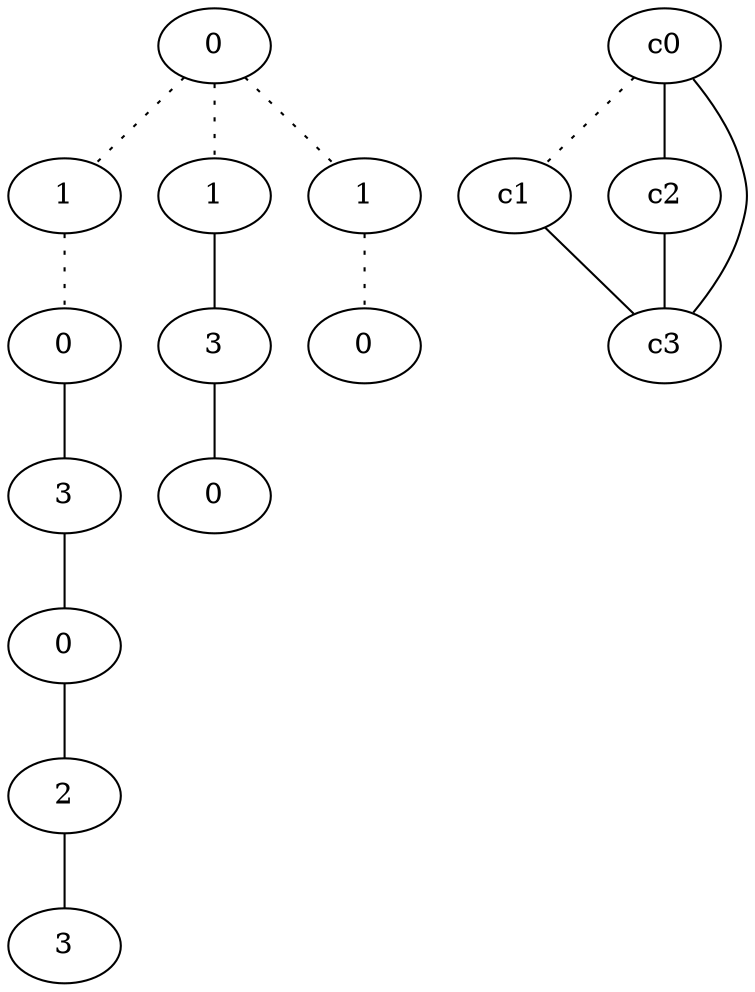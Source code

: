 graph {
a0[label=0];
a1[label=1];
a2[label=0];
a3[label=3];
a4[label=0];
a5[label=2];
a6[label=3];
a7[label=1];
a8[label=3];
a9[label=0];
a10[label=1];
a11[label=0];
a0 -- a1 [style=dotted];
a0 -- a7 [style=dotted];
a0 -- a10 [style=dotted];
a1 -- a2 [style=dotted];
a2 -- a3;
a3 -- a4;
a4 -- a5;
a5 -- a6;
a7 -- a8;
a8 -- a9;
a10 -- a11 [style=dotted];
c0 -- c1 [style=dotted];
c0 -- c2;
c0 -- c3;
c1 -- c3;
c2 -- c3;
}
